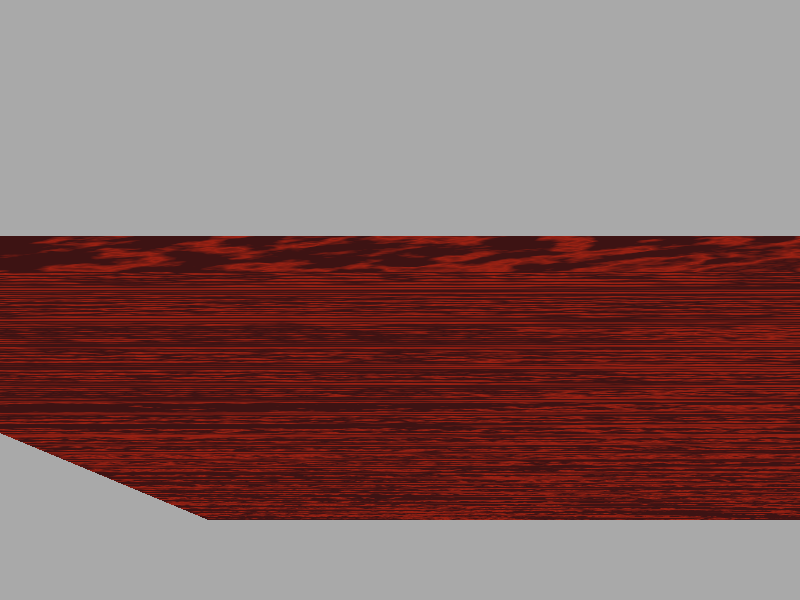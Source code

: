 // Persistence Of Vision raytracer version 3.5 sample file.
// File by Tom Price, modified by Dan Farmer
//
//                         !! NOTE !!
// Designed to be run as a 3-frame animation, which will generate the
// self-including image_maps in the picture frame.  See DESK.INI.
// Specifies .PNG format for the image_maps, so you may need to do
// some editing if your standard output format is different than that.
//
// -w320 -h240 +kfi1 +kff4 +ki1.0 +kf4.0 +fn
// -w800 -h600 +a0.3 +kfi1 +kff4 +ki1.0 +kf4.0 +fn

global_settings {
  assumed_gamma 2.2
  max_trace_level 5
}

#include "shapes.inc"
#include "colors.inc"
#include "textures.inc"
#include "woods.inc"
#include "glass.inc"
#include "metals.inc"

#declare This_Brass = texture { T_Brass_4B }

#declare
RedPencil = union {
   cylinder {0, y*30, 0.5
      finish {
         crand 0.05
         ambient 0.3
         diffuse 0.7
      }
      pigment { Red }
   }

   cylinder {0, y*32, 0.5
      finish {
         crand 0.05
         ambient 0.3
         diffuse 0.7
      }
      pigment { Tan }
   }
}

#declare GreenPencil =
union {
   cylinder {0, y*30, 0.5
      finish {
         crand 0.05
         ambient 0.3
         diffuse 0.7
      }
      pigment { Green }
   }

   cylinder {0, y*32, 0.5
      finish {
         crand 0.05
         ambient 0.3
         diffuse 0.7
      }
      pigment { Tan }
   }
}

#declare BluePencil =
union {
   cylinder {0, y*30, 0.5
      finish {
         crand 0.05
         ambient 0.3
         diffuse 0.7
      }
      pigment { Blue }
   }

   cylinder {0, y*32, 0.5
      finish {
         crand 0.05
         ambient 0.3
         diffuse 0.7
      }
      pigment { Tan }
   }
}

#declare Back_Wall =
plane { z, 200.0
      hollow on
      finish {
      crand 0.05
      ambient 0.3
      diffuse 0.7
   }
   pigment { LightGray }
}

#declare Ceiling =
plane { y,  500.0
   hollow on
   finish {
      ambient 0.3
      diffuse 0.7
   }
   pigment { White }
}


#declare Desk_Top =
box { <-125, -2, -100> <125, 2, 100>
   translate -20.0*y                     // top surface at -18*y
   texture {
      // T_Wood30
      pigment { P_WoodGrain6A color_map { M_Wood6A }}
      #if (clock=4)
          finish { reflection 0.2 }
      #end
      rotate y*90
      translate z*30
      rotate z*5
      scale 5
   }
}

#declare Blotter =
union {
   triangle {
      <0.0, 0.0, 0.0>
      <8.5, 0.0, 0.0>
      <0.0, 0.0, -11.0>
   }
   triangle {
      <0.0, 0.0, -11.0>
      <8.5, 0.0, -11.0>
      <8.5, 0.0, 0.0>
   }

   scale <4.0, 1.0, 4.0>
   rotate -30.0*y
   translate <-20.0, -17.9999, -40.0>

   finish {
      crand 0.04
      ambient 0.15
      diffuse 0.5
   }
   pigment { colour red 0.5 green 0.5 blue 0.3 }
}

#declare Paperweight=
intersection {
   sphere { <0.0, -5.0, 0.0>, 10.0 }
   disc { 0, -y, 10.1 }
   translate <0.0, -17.9998, -35.0>
   texture { T_Green_Glass }
}


/*The Picture itself*/
#declare Picture =
union {
      box { -1, 1
      translate <1.0, 1.0, 1.0>
      scale <20.0, 15.0, 1.0>

      finish {
         ambient 0.05
         diffuse 0.9
      }
      pigment {
         #switch(clock)
         #case(4)
             image_map { png "desk3.png" once interpolate 2.0 }
             scale <40.0, 30.0, 1.0>
             scale <1.5, 1.5, 1.0>
             #break
         #case(3)
             image_map { png "desk2.png" once interpolate 2.0 }
             scale <40.0, 30.0, 1.0>
             scale <1.5, 1.5, 1.0>
             #break
         #case(2)
             image_map { png "desk1.png" once interpolate 2.0 }
             scale <40.0, 30.0, 1.0>
             scale <1.5, 1.5, 1.0>
             #break
         #else
             Gray50
         #end
      }
   }

   /* The picture frame */
   union {
      cylinder {-y,31*y,1 translate 41*x }
      cylinder {-y,31*y,1 translate -1*x }
      cylinder {-x,41*x,1 translate 31*y }
      cylinder {-x,41*x,1 translate -1*y }
      sphere { <-1.0, -1.0, 0.0>, 1.0 }
      sphere { <-1.0, 31.0, 0.0>, 1.0 }
      sphere { <41.0, -1.0, 0.0>, 1.0 }
      sphere { <41.0, 31.0, 0.0>, 1.0 }
      texture { This_Brass }
   }

   scale 1.5
   rotate <10.0, -35.0, 0.0>
   translate <-65.0, -15.0, -25.0>
}

#declare Pencil_Holder =
union {
   intersection {
      object { Cylinder_Y scale <5.0, 1.0, 5.0> }
      object { Cylinder_Y scale <4.8, 1.0, 4.8> inverse }
      plane { y, 0.0 inverse }
      plane { y, 15.0 rotate -45*x }
      texture { This_Brass }
   }
   object {
      RedPencil
      rotate -2*z
      translate <1.0, 0.0, 1.0>
   }
   object {
      GreenPencil
      rotate 2.0*z
      translate <-1.0, 3.0, 0.0>
   }
   object {
      BluePencil
      rotate <-2.0, 0.0, 3.0>
      translate <0.0, -2.0, -1.0>
   }
   rotate 45*y
   translate <70.0, -18.0, -20.0>
}

#declare Lamp =
union {
   object {
      cylinder { -y*18, y*40, 3 }
      texture { This_Brass }
   }
   cylinder { -y*2, y*2, 25
//    intersection {
//       object { Cylinder_Y scale <25.0, 1.0, 25.0> }
//       plane { y, 2.0 }
//       plane { y, -2.0 inverse }

      translate <0.0, -16.0, -5.0>
      texture { This_Brass
         normal { bumps 0.1 }
      }
   }

   intersection {
      object { Cylinder_X scale <1.0, 10.0, 10.0> }
      object { Cylinder_X scale <1.0, 9.95, 9.95> inverse }
      plane { y, 0.0 inverse }
      plane { x, -30.0 inverse }
      plane { x, 30.0 }

      translate <0.0, 35.0, -13.0>

      finish {
         Shiny
         crand 0.05
         ambient 0.5
         diffuse 0.5
         reflection 0.3
         brilliance 4.0
      }
      pigment { DarkGreen }
   }

   union {
      intersection {
         sphere { <-30.0, 35.0, -13.0>, 10.0 }
         sphere { <-30.0, 35.0, -13.0>, 9.95 inverse }
         plane { y, 35.0 inverse }
         plane { x, -30.0 }
      }
      intersection {
         plane { y, 35.0 inverse }
         plane { x, 30.0 inverse }
         sphere { <30.0, 35.0, -13.0>, 10.0 }
         sphere { <30.0, 35.0, -13.0>, 9.95 inverse }
      }
      texture { This_Brass }
   }

   rotate 35*y
   translate <50.0, 0.0, 30.0>
}

/*The fluorescent tube inside the lamp*/
#declare Lamp_Light_Source =
light_source { <0, 0, 0> color White

    looks_like {
       cylinder { -x*25, x*25, 2
          pigment { White filter 0 }
          finish { ambient 1 diffuse 0 }
      }
   }

   translate <0.0, 43.0, -10.0>
   rotate 35*y
   translate <50.0, 0.0, 30.0>
}
camera {
	location <div(mod(clock, 10000),100) - 50 , mod(clock,100) -50, -150>   
        look_at <div(clock, 1000000) - 50, 0.0, div(mod( clock, 1000000), 10000) -50>
   up <0.0, 1.0, 0.0>
   right <4/3, 0.0, 0.0>
}

light_source { <20.0, 100.0, -200.0> colour White }

object { Back_Wall }
object { Ceiling }
object { Desk_Top }
object { Blotter }
object { Paperweight }
object { Lamp }
object { Lamp_Light_Source }
object { Picture }
object { Pencil_Holder }
